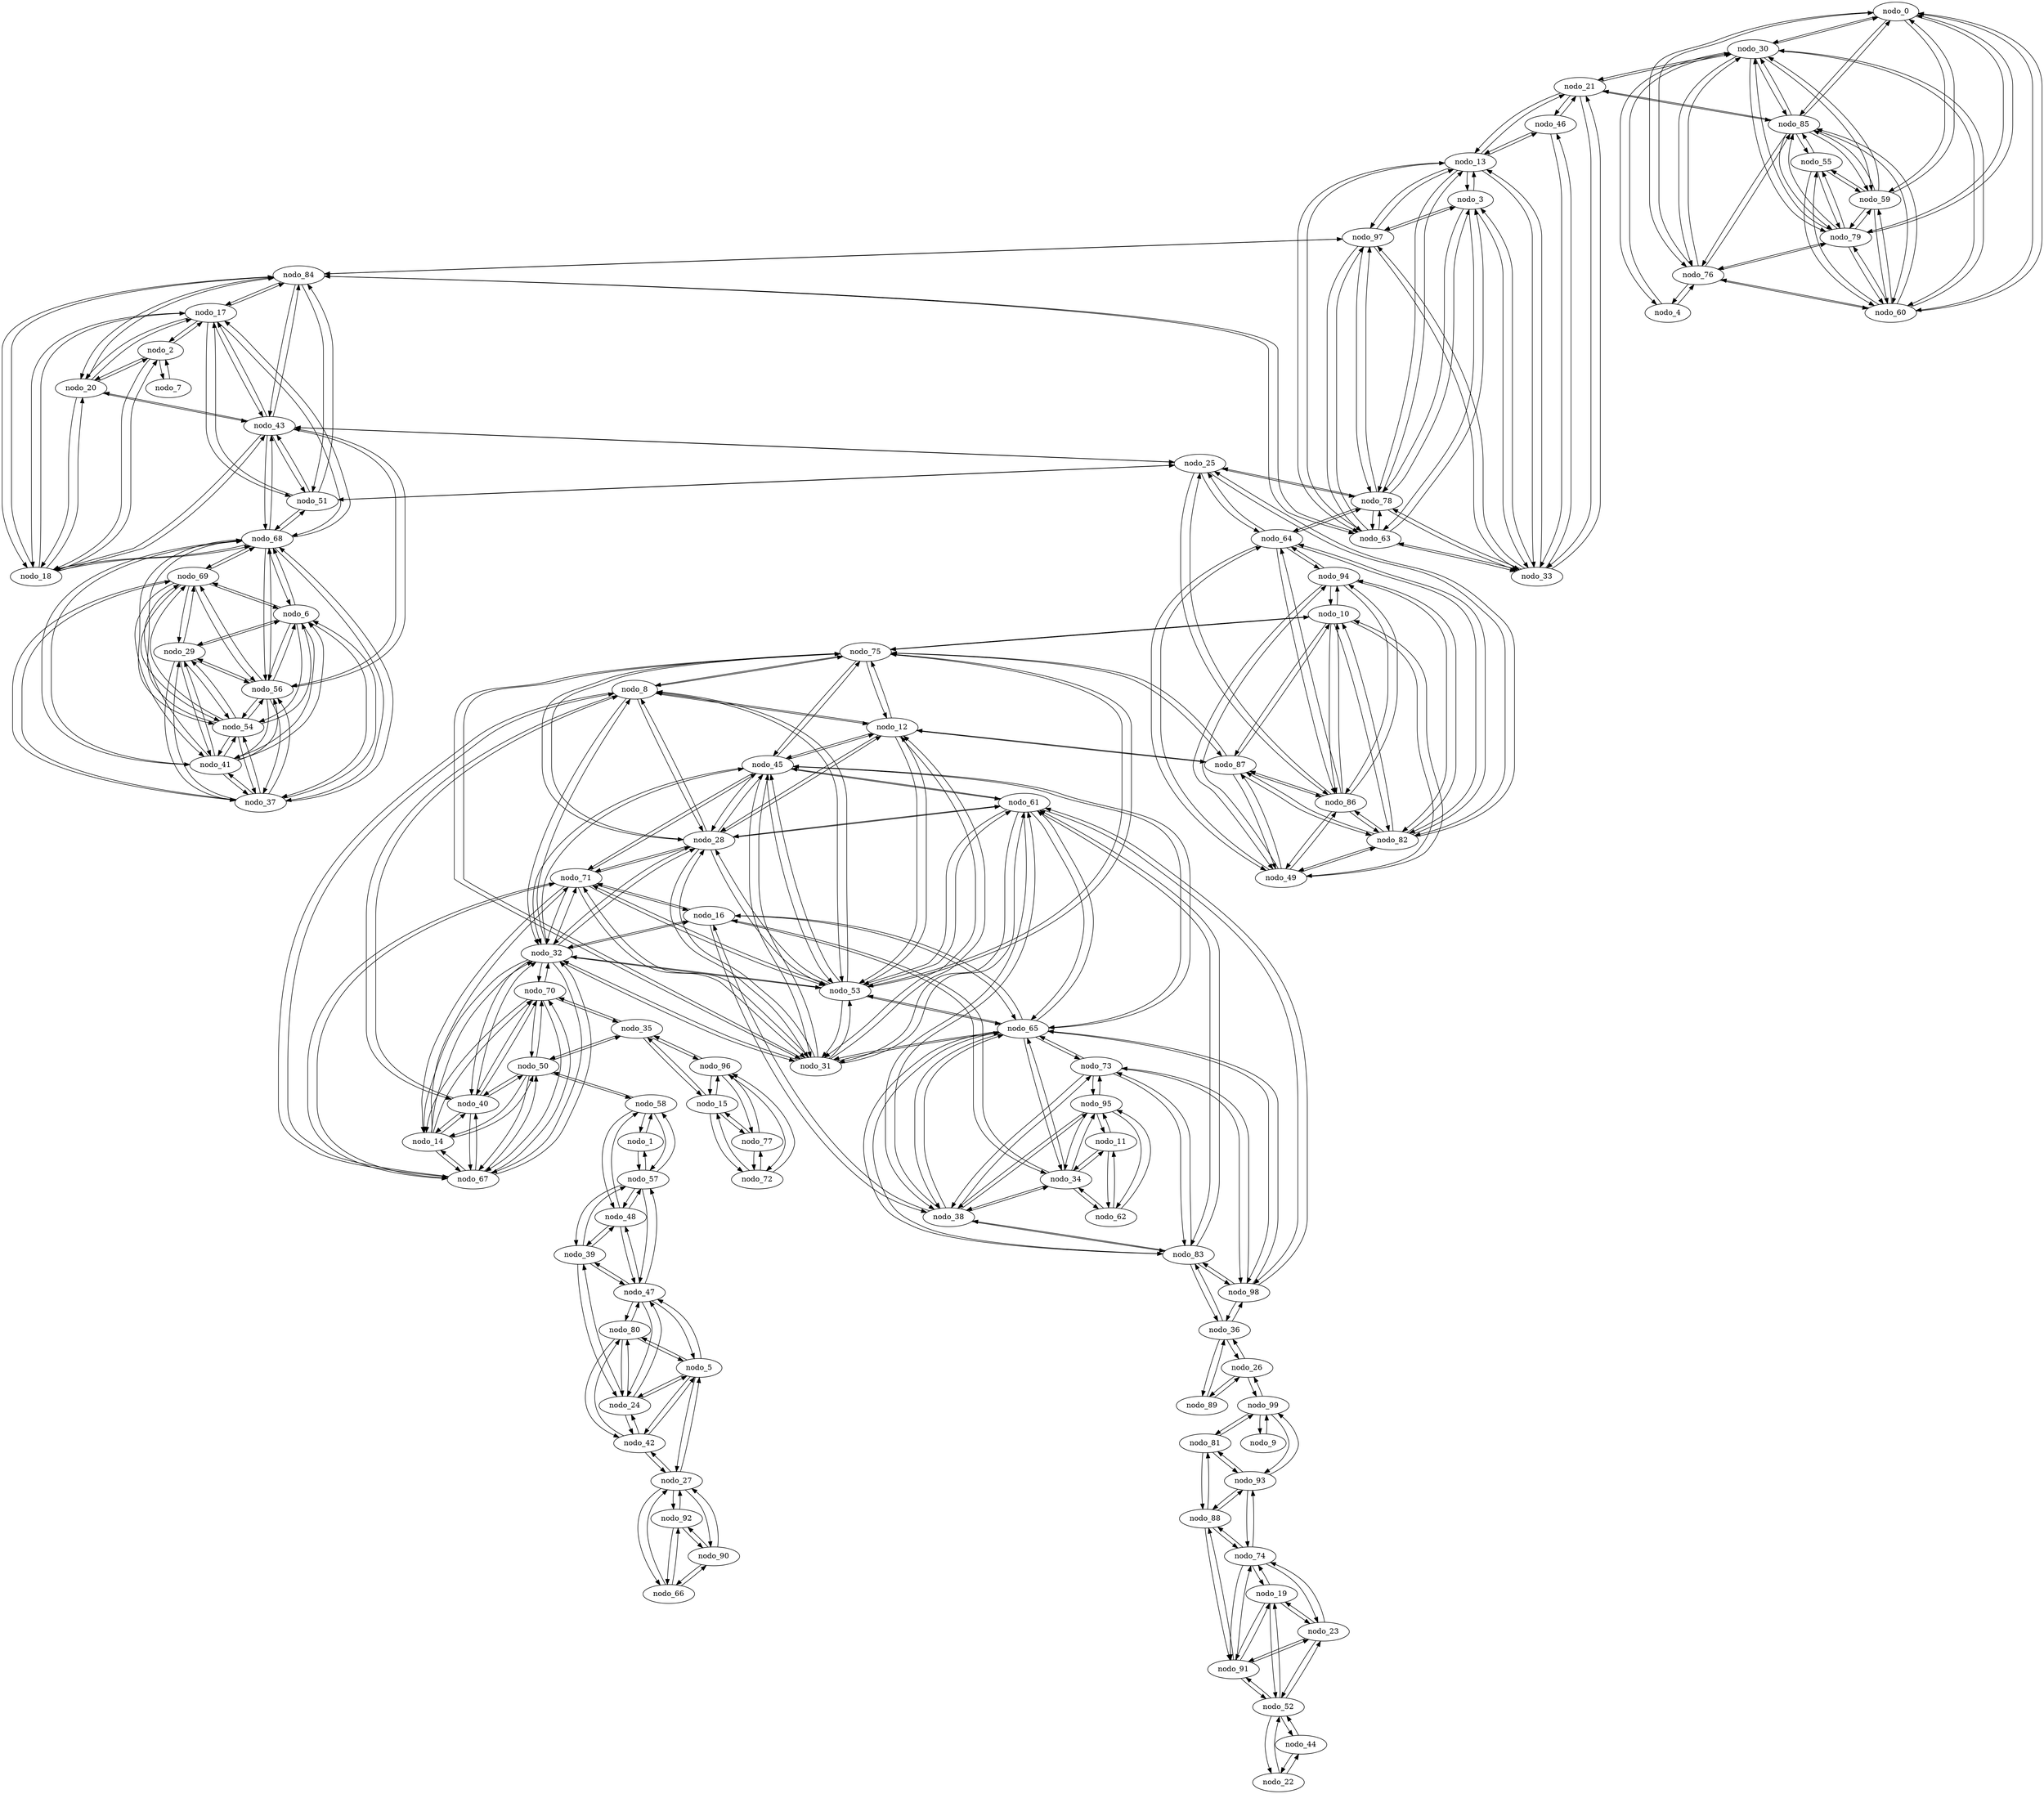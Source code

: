 digraph X {
nodo_0 -> nodo_30;
nodo_0 -> nodo_59;
nodo_0 -> nodo_60;
nodo_0 -> nodo_76;
nodo_0 -> nodo_79;
nodo_0 -> nodo_85;
nodo_1 -> nodo_57;
nodo_1 -> nodo_58;
nodo_2 -> nodo_7;
nodo_2 -> nodo_17;
nodo_2 -> nodo_18;
nodo_2 -> nodo_20;
nodo_3 -> nodo_13;
nodo_3 -> nodo_33;
nodo_3 -> nodo_63;
nodo_3 -> nodo_78;
nodo_3 -> nodo_97;
nodo_4 -> nodo_30;
nodo_4 -> nodo_76;
nodo_5 -> nodo_24;
nodo_5 -> nodo_27;
nodo_5 -> nodo_42;
nodo_5 -> nodo_47;
nodo_5 -> nodo_80;
nodo_6 -> nodo_29;
nodo_6 -> nodo_37;
nodo_6 -> nodo_41;
nodo_6 -> nodo_54;
nodo_6 -> nodo_56;
nodo_6 -> nodo_68;
nodo_6 -> nodo_69;
nodo_7 -> nodo_2;
nodo_8 -> nodo_12;
nodo_8 -> nodo_28;
nodo_8 -> nodo_32;
nodo_8 -> nodo_40;
nodo_8 -> nodo_53;
nodo_8 -> nodo_67;
nodo_8 -> nodo_75;
nodo_9 -> nodo_99;
nodo_10 -> nodo_49;
nodo_10 -> nodo_75;
nodo_10 -> nodo_82;
nodo_10 -> nodo_86;
nodo_10 -> nodo_87;
nodo_10 -> nodo_94;
nodo_11 -> nodo_34;
nodo_11 -> nodo_62;
nodo_11 -> nodo_95;
nodo_12 -> nodo_8;
nodo_12 -> nodo_28;
nodo_12 -> nodo_31;
nodo_12 -> nodo_45;
nodo_12 -> nodo_53;
nodo_12 -> nodo_75;
nodo_12 -> nodo_87;
nodo_13 -> nodo_3;
nodo_13 -> nodo_21;
nodo_13 -> nodo_33;
nodo_13 -> nodo_46;
nodo_13 -> nodo_63;
nodo_13 -> nodo_78;
nodo_13 -> nodo_97;
nodo_14 -> nodo_32;
nodo_14 -> nodo_40;
nodo_14 -> nodo_50;
nodo_14 -> nodo_67;
nodo_14 -> nodo_70;
nodo_14 -> nodo_71;
nodo_15 -> nodo_35;
nodo_15 -> nodo_72;
nodo_15 -> nodo_77;
nodo_15 -> nodo_96;
nodo_16 -> nodo_32;
nodo_16 -> nodo_34;
nodo_16 -> nodo_38;
nodo_16 -> nodo_65;
nodo_16 -> nodo_71;
nodo_17 -> nodo_2;
nodo_17 -> nodo_18;
nodo_17 -> nodo_20;
nodo_17 -> nodo_43;
nodo_17 -> nodo_51;
nodo_17 -> nodo_68;
nodo_17 -> nodo_84;
nodo_18 -> nodo_2;
nodo_18 -> nodo_17;
nodo_18 -> nodo_20;
nodo_18 -> nodo_43;
nodo_18 -> nodo_68;
nodo_18 -> nodo_84;
nodo_19 -> nodo_23;
nodo_19 -> nodo_52;
nodo_19 -> nodo_74;
nodo_19 -> nodo_91;
nodo_20 -> nodo_2;
nodo_20 -> nodo_17;
nodo_20 -> nodo_18;
nodo_20 -> nodo_43;
nodo_20 -> nodo_84;
nodo_21 -> nodo_13;
nodo_21 -> nodo_30;
nodo_21 -> nodo_33;
nodo_21 -> nodo_46;
nodo_21 -> nodo_85;
nodo_22 -> nodo_44;
nodo_22 -> nodo_52;
nodo_23 -> nodo_19;
nodo_23 -> nodo_52;
nodo_23 -> nodo_74;
nodo_23 -> nodo_91;
nodo_24 -> nodo_5;
nodo_24 -> nodo_39;
nodo_24 -> nodo_42;
nodo_24 -> nodo_47;
nodo_24 -> nodo_80;
nodo_25 -> nodo_43;
nodo_25 -> nodo_51;
nodo_25 -> nodo_64;
nodo_25 -> nodo_78;
nodo_25 -> nodo_82;
nodo_25 -> nodo_86;
nodo_26 -> nodo_36;
nodo_26 -> nodo_89;
nodo_26 -> nodo_99;
nodo_27 -> nodo_5;
nodo_27 -> nodo_42;
nodo_27 -> nodo_66;
nodo_27 -> nodo_90;
nodo_27 -> nodo_92;
nodo_28 -> nodo_8;
nodo_28 -> nodo_12;
nodo_28 -> nodo_31;
nodo_28 -> nodo_32;
nodo_28 -> nodo_45;
nodo_28 -> nodo_53;
nodo_28 -> nodo_61;
nodo_28 -> nodo_71;
nodo_28 -> nodo_75;
nodo_29 -> nodo_6;
nodo_29 -> nodo_37;
nodo_29 -> nodo_41;
nodo_29 -> nodo_54;
nodo_29 -> nodo_56;
nodo_29 -> nodo_69;
nodo_30 -> nodo_0;
nodo_30 -> nodo_4;
nodo_30 -> nodo_21;
nodo_30 -> nodo_59;
nodo_30 -> nodo_60;
nodo_30 -> nodo_76;
nodo_30 -> nodo_79;
nodo_30 -> nodo_85;
nodo_31 -> nodo_12;
nodo_31 -> nodo_28;
nodo_31 -> nodo_32;
nodo_31 -> nodo_45;
nodo_31 -> nodo_53;
nodo_31 -> nodo_61;
nodo_31 -> nodo_65;
nodo_31 -> nodo_71;
nodo_31 -> nodo_75;
nodo_32 -> nodo_8;
nodo_32 -> nodo_14;
nodo_32 -> nodo_16;
nodo_32 -> nodo_28;
nodo_32 -> nodo_31;
nodo_32 -> nodo_40;
nodo_32 -> nodo_45;
nodo_32 -> nodo_53;
nodo_32 -> nodo_67;
nodo_32 -> nodo_70;
nodo_32 -> nodo_71;
nodo_33 -> nodo_3;
nodo_33 -> nodo_13;
nodo_33 -> nodo_21;
nodo_33 -> nodo_46;
nodo_33 -> nodo_63;
nodo_33 -> nodo_78;
nodo_33 -> nodo_97;
nodo_34 -> nodo_11;
nodo_34 -> nodo_16;
nodo_34 -> nodo_38;
nodo_34 -> nodo_62;
nodo_34 -> nodo_65;
nodo_34 -> nodo_95;
nodo_35 -> nodo_15;
nodo_35 -> nodo_50;
nodo_35 -> nodo_70;
nodo_35 -> nodo_96;
nodo_36 -> nodo_26;
nodo_36 -> nodo_83;
nodo_36 -> nodo_89;
nodo_36 -> nodo_98;
nodo_37 -> nodo_6;
nodo_37 -> nodo_29;
nodo_37 -> nodo_41;
nodo_37 -> nodo_54;
nodo_37 -> nodo_56;
nodo_37 -> nodo_68;
nodo_37 -> nodo_69;
nodo_38 -> nodo_16;
nodo_38 -> nodo_34;
nodo_38 -> nodo_61;
nodo_38 -> nodo_65;
nodo_38 -> nodo_73;
nodo_38 -> nodo_83;
nodo_38 -> nodo_95;
nodo_39 -> nodo_24;
nodo_39 -> nodo_47;
nodo_39 -> nodo_48;
nodo_39 -> nodo_57;
nodo_40 -> nodo_8;
nodo_40 -> nodo_14;
nodo_40 -> nodo_32;
nodo_40 -> nodo_50;
nodo_40 -> nodo_67;
nodo_40 -> nodo_70;
nodo_41 -> nodo_6;
nodo_41 -> nodo_29;
nodo_41 -> nodo_37;
nodo_41 -> nodo_54;
nodo_41 -> nodo_56;
nodo_41 -> nodo_68;
nodo_41 -> nodo_69;
nodo_42 -> nodo_5;
nodo_42 -> nodo_24;
nodo_42 -> nodo_27;
nodo_42 -> nodo_80;
nodo_43 -> nodo_17;
nodo_43 -> nodo_18;
nodo_43 -> nodo_20;
nodo_43 -> nodo_25;
nodo_43 -> nodo_51;
nodo_43 -> nodo_56;
nodo_43 -> nodo_68;
nodo_43 -> nodo_84;
nodo_44 -> nodo_22;
nodo_44 -> nodo_52;
nodo_45 -> nodo_12;
nodo_45 -> nodo_28;
nodo_45 -> nodo_31;
nodo_45 -> nodo_32;
nodo_45 -> nodo_53;
nodo_45 -> nodo_61;
nodo_45 -> nodo_65;
nodo_45 -> nodo_71;
nodo_45 -> nodo_75;
nodo_46 -> nodo_13;
nodo_46 -> nodo_21;
nodo_46 -> nodo_33;
nodo_47 -> nodo_5;
nodo_47 -> nodo_24;
nodo_47 -> nodo_39;
nodo_47 -> nodo_48;
nodo_47 -> nodo_57;
nodo_47 -> nodo_80;
nodo_48 -> nodo_39;
nodo_48 -> nodo_47;
nodo_48 -> nodo_57;
nodo_48 -> nodo_58;
nodo_49 -> nodo_10;
nodo_49 -> nodo_64;
nodo_49 -> nodo_82;
nodo_49 -> nodo_86;
nodo_49 -> nodo_87;
nodo_49 -> nodo_94;
nodo_50 -> nodo_14;
nodo_50 -> nodo_35;
nodo_50 -> nodo_40;
nodo_50 -> nodo_58;
nodo_50 -> nodo_67;
nodo_50 -> nodo_70;
nodo_51 -> nodo_17;
nodo_51 -> nodo_25;
nodo_51 -> nodo_43;
nodo_51 -> nodo_68;
nodo_51 -> nodo_84;
nodo_52 -> nodo_19;
nodo_52 -> nodo_22;
nodo_52 -> nodo_23;
nodo_52 -> nodo_44;
nodo_52 -> nodo_91;
nodo_53 -> nodo_8;
nodo_53 -> nodo_12;
nodo_53 -> nodo_28;
nodo_53 -> nodo_31;
nodo_53 -> nodo_32;
nodo_53 -> nodo_45;
nodo_53 -> nodo_61;
nodo_53 -> nodo_65;
nodo_53 -> nodo_71;
nodo_53 -> nodo_75;
nodo_54 -> nodo_6;
nodo_54 -> nodo_29;
nodo_54 -> nodo_37;
nodo_54 -> nodo_41;
nodo_54 -> nodo_56;
nodo_54 -> nodo_68;
nodo_54 -> nodo_69;
nodo_55 -> nodo_59;
nodo_55 -> nodo_60;
nodo_55 -> nodo_79;
nodo_55 -> nodo_85;
nodo_56 -> nodo_6;
nodo_56 -> nodo_29;
nodo_56 -> nodo_37;
nodo_56 -> nodo_41;
nodo_56 -> nodo_43;
nodo_56 -> nodo_54;
nodo_56 -> nodo_68;
nodo_56 -> nodo_69;
nodo_57 -> nodo_1;
nodo_57 -> nodo_39;
nodo_57 -> nodo_47;
nodo_57 -> nodo_48;
nodo_57 -> nodo_58;
nodo_58 -> nodo_1;
nodo_58 -> nodo_48;
nodo_58 -> nodo_50;
nodo_58 -> nodo_57;
nodo_59 -> nodo_0;
nodo_59 -> nodo_30;
nodo_59 -> nodo_55;
nodo_59 -> nodo_60;
nodo_59 -> nodo_79;
nodo_59 -> nodo_85;
nodo_60 -> nodo_0;
nodo_60 -> nodo_30;
nodo_60 -> nodo_55;
nodo_60 -> nodo_59;
nodo_60 -> nodo_76;
nodo_60 -> nodo_79;
nodo_60 -> nodo_85;
nodo_61 -> nodo_28;
nodo_61 -> nodo_31;
nodo_61 -> nodo_38;
nodo_61 -> nodo_45;
nodo_61 -> nodo_53;
nodo_61 -> nodo_65;
nodo_61 -> nodo_83;
nodo_61 -> nodo_98;
nodo_62 -> nodo_11;
nodo_62 -> nodo_34;
nodo_62 -> nodo_95;
nodo_63 -> nodo_3;
nodo_63 -> nodo_13;
nodo_63 -> nodo_33;
nodo_63 -> nodo_78;
nodo_63 -> nodo_84;
nodo_63 -> nodo_97;
nodo_64 -> nodo_25;
nodo_64 -> nodo_49;
nodo_64 -> nodo_78;
nodo_64 -> nodo_82;
nodo_64 -> nodo_86;
nodo_64 -> nodo_94;
nodo_65 -> nodo_16;
nodo_65 -> nodo_31;
nodo_65 -> nodo_34;
nodo_65 -> nodo_38;
nodo_65 -> nodo_45;
nodo_65 -> nodo_53;
nodo_65 -> nodo_61;
nodo_65 -> nodo_73;
nodo_65 -> nodo_83;
nodo_65 -> nodo_98;
nodo_66 -> nodo_27;
nodo_66 -> nodo_90;
nodo_66 -> nodo_92;
nodo_67 -> nodo_8;
nodo_67 -> nodo_14;
nodo_67 -> nodo_32;
nodo_67 -> nodo_40;
nodo_67 -> nodo_50;
nodo_67 -> nodo_70;
nodo_67 -> nodo_71;
nodo_68 -> nodo_6;
nodo_68 -> nodo_17;
nodo_68 -> nodo_18;
nodo_68 -> nodo_37;
nodo_68 -> nodo_41;
nodo_68 -> nodo_43;
nodo_68 -> nodo_51;
nodo_68 -> nodo_54;
nodo_68 -> nodo_56;
nodo_68 -> nodo_69;
nodo_69 -> nodo_6;
nodo_69 -> nodo_29;
nodo_69 -> nodo_37;
nodo_69 -> nodo_41;
nodo_69 -> nodo_54;
nodo_69 -> nodo_56;
nodo_69 -> nodo_68;
nodo_70 -> nodo_14;
nodo_70 -> nodo_32;
nodo_70 -> nodo_35;
nodo_70 -> nodo_40;
nodo_70 -> nodo_50;
nodo_70 -> nodo_67;
nodo_71 -> nodo_14;
nodo_71 -> nodo_16;
nodo_71 -> nodo_28;
nodo_71 -> nodo_31;
nodo_71 -> nodo_32;
nodo_71 -> nodo_45;
nodo_71 -> nodo_53;
nodo_71 -> nodo_67;
nodo_72 -> nodo_15;
nodo_72 -> nodo_77;
nodo_72 -> nodo_96;
nodo_73 -> nodo_38;
nodo_73 -> nodo_65;
nodo_73 -> nodo_83;
nodo_73 -> nodo_95;
nodo_73 -> nodo_98;
nodo_74 -> nodo_19;
nodo_74 -> nodo_23;
nodo_74 -> nodo_88;
nodo_74 -> nodo_91;
nodo_74 -> nodo_93;
nodo_75 -> nodo_8;
nodo_75 -> nodo_10;
nodo_75 -> nodo_12;
nodo_75 -> nodo_28;
nodo_75 -> nodo_31;
nodo_75 -> nodo_45;
nodo_75 -> nodo_53;
nodo_75 -> nodo_87;
nodo_76 -> nodo_0;
nodo_76 -> nodo_4;
nodo_76 -> nodo_30;
nodo_76 -> nodo_60;
nodo_76 -> nodo_79;
nodo_76 -> nodo_85;
nodo_77 -> nodo_15;
nodo_77 -> nodo_72;
nodo_77 -> nodo_96;
nodo_78 -> nodo_3;
nodo_78 -> nodo_13;
nodo_78 -> nodo_25;
nodo_78 -> nodo_33;
nodo_78 -> nodo_63;
nodo_78 -> nodo_64;
nodo_78 -> nodo_97;
nodo_79 -> nodo_0;
nodo_79 -> nodo_30;
nodo_79 -> nodo_55;
nodo_79 -> nodo_59;
nodo_79 -> nodo_60;
nodo_79 -> nodo_76;
nodo_79 -> nodo_85;
nodo_80 -> nodo_5;
nodo_80 -> nodo_24;
nodo_80 -> nodo_42;
nodo_80 -> nodo_47;
nodo_81 -> nodo_88;
nodo_81 -> nodo_93;
nodo_81 -> nodo_99;
nodo_82 -> nodo_10;
nodo_82 -> nodo_25;
nodo_82 -> nodo_49;
nodo_82 -> nodo_64;
nodo_82 -> nodo_86;
nodo_82 -> nodo_87;
nodo_82 -> nodo_94;
nodo_83 -> nodo_36;
nodo_83 -> nodo_38;
nodo_83 -> nodo_61;
nodo_83 -> nodo_65;
nodo_83 -> nodo_73;
nodo_83 -> nodo_98;
nodo_84 -> nodo_17;
nodo_84 -> nodo_18;
nodo_84 -> nodo_20;
nodo_84 -> nodo_43;
nodo_84 -> nodo_51;
nodo_84 -> nodo_63;
nodo_84 -> nodo_97;
nodo_85 -> nodo_0;
nodo_85 -> nodo_21;
nodo_85 -> nodo_30;
nodo_85 -> nodo_55;
nodo_85 -> nodo_59;
nodo_85 -> nodo_60;
nodo_85 -> nodo_76;
nodo_85 -> nodo_79;
nodo_86 -> nodo_10;
nodo_86 -> nodo_25;
nodo_86 -> nodo_49;
nodo_86 -> nodo_64;
nodo_86 -> nodo_82;
nodo_86 -> nodo_87;
nodo_86 -> nodo_94;
nodo_87 -> nodo_10;
nodo_87 -> nodo_12;
nodo_87 -> nodo_49;
nodo_87 -> nodo_75;
nodo_87 -> nodo_82;
nodo_87 -> nodo_86;
nodo_88 -> nodo_74;
nodo_88 -> nodo_81;
nodo_88 -> nodo_91;
nodo_88 -> nodo_93;
nodo_89 -> nodo_26;
nodo_89 -> nodo_36;
nodo_90 -> nodo_27;
nodo_90 -> nodo_66;
nodo_90 -> nodo_92;
nodo_91 -> nodo_19;
nodo_91 -> nodo_23;
nodo_91 -> nodo_52;
nodo_91 -> nodo_74;
nodo_91 -> nodo_88;
nodo_92 -> nodo_27;
nodo_92 -> nodo_66;
nodo_92 -> nodo_90;
nodo_93 -> nodo_74;
nodo_93 -> nodo_81;
nodo_93 -> nodo_88;
nodo_93 -> nodo_99;
nodo_94 -> nodo_10;
nodo_94 -> nodo_49;
nodo_94 -> nodo_64;
nodo_94 -> nodo_82;
nodo_94 -> nodo_86;
nodo_95 -> nodo_11;
nodo_95 -> nodo_34;
nodo_95 -> nodo_38;
nodo_95 -> nodo_62;
nodo_95 -> nodo_73;
nodo_96 -> nodo_15;
nodo_96 -> nodo_35;
nodo_96 -> nodo_72;
nodo_96 -> nodo_77;
nodo_97 -> nodo_3;
nodo_97 -> nodo_13;
nodo_97 -> nodo_33;
nodo_97 -> nodo_63;
nodo_97 -> nodo_78;
nodo_97 -> nodo_84;
nodo_98 -> nodo_36;
nodo_98 -> nodo_61;
nodo_98 -> nodo_65;
nodo_98 -> nodo_73;
nodo_98 -> nodo_83;
nodo_99 -> nodo_9;
nodo_99 -> nodo_26;
nodo_99 -> nodo_81;
nodo_99 -> nodo_93;
}
